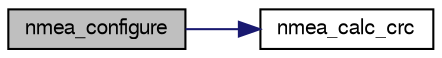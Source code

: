 digraph "nmea_configure"
{
  edge [fontname="FreeSans",fontsize="10",labelfontname="FreeSans",labelfontsize="10"];
  node [fontname="FreeSans",fontsize="10",shape=record];
  rankdir="LR";
  Node1 [label="nmea_configure",height=0.2,width=0.4,color="black", fillcolor="grey75", style="filled", fontcolor="black"];
  Node1 -> Node2 [color="midnightblue",fontsize="10",style="solid",fontname="FreeSans"];
  Node2 [label="nmea_calc_crc",height=0.2,width=0.4,color="black", fillcolor="white", style="filled",URL="$gps__nmea_8c.html#a7d5a551d259e5f21f46eee9db6f3590a",tooltip="Calculate control sum of binary buffer. "];
}
